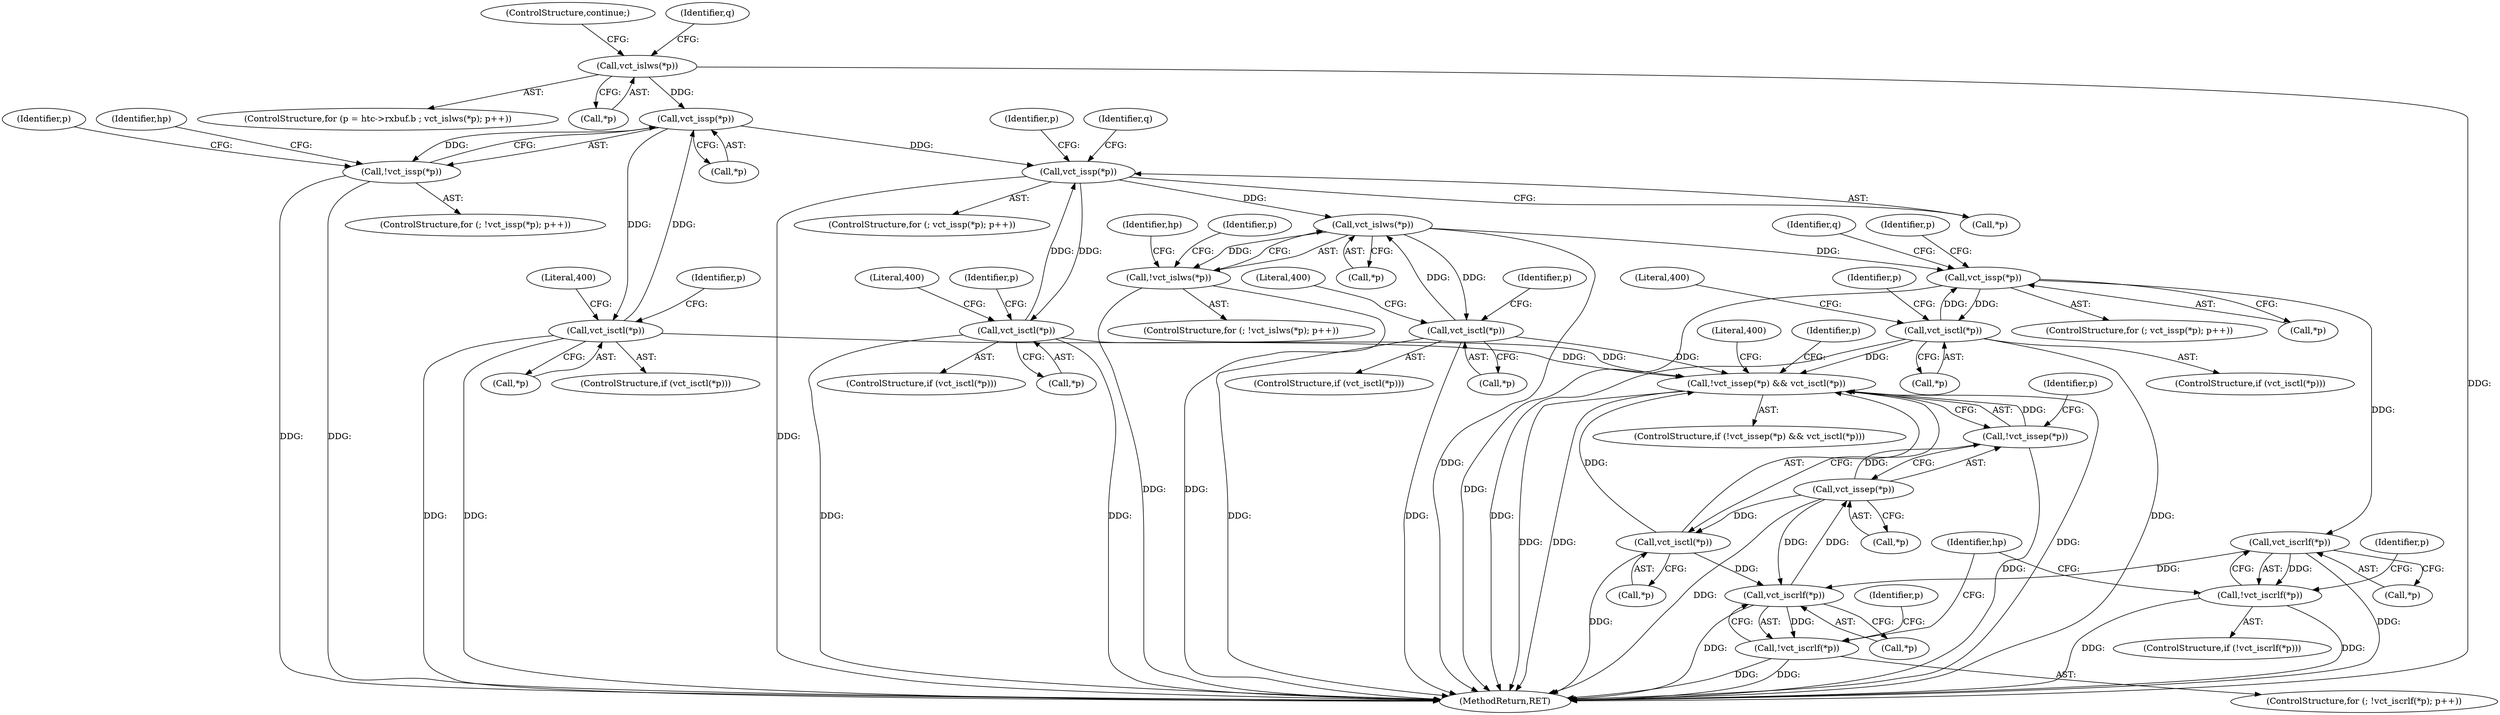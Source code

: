 digraph "1_Varnish-Cache_85e8468bec9416bd7e16b0d80cb820ecd2b330c3_0@pointer" {
"1000148" [label="(Call,vct_issp(*p))"];
"1000155" [label="(Call,vct_isctl(*p))"];
"1000148" [label="(Call,vct_issp(*p))"];
"1000137" [label="(Call,vct_islws(*p))"];
"1000147" [label="(Call,!vct_issp(*p))"];
"1000179" [label="(Call,vct_issp(*p))"];
"1000186" [label="(Call,vct_isctl(*p))"];
"1000266" [label="(Call,!vct_issep(*p) && vct_isctl(*p))"];
"1000196" [label="(Call,vct_islws(*p))"];
"1000195" [label="(Call,!vct_islws(*p))"];
"1000203" [label="(Call,vct_isctl(*p))"];
"1000237" [label="(Call,vct_issp(*p))"];
"1000244" [label="(Call,vct_isctl(*p))"];
"1000254" [label="(Call,vct_iscrlf(*p))"];
"1000253" [label="(Call,!vct_iscrlf(*p))"];
"1000260" [label="(Call,vct_iscrlf(*p))"];
"1000259" [label="(Call,!vct_iscrlf(*p))"];
"1000268" [label="(Call,vct_issep(*p))"];
"1000267" [label="(Call,!vct_issep(*p))"];
"1000271" [label="(Call,vct_isctl(*p))"];
"1000179" [label="(Call,vct_issp(*p))"];
"1000159" [label="(Literal,400)"];
"1000212" [label="(Identifier,hp)"];
"1000250" [label="(Identifier,q)"];
"1000243" [label="(ControlStructure,if (vct_isctl(*p)))"];
"1000203" [label="(Call,vct_isctl(*p))"];
"1000185" [label="(ControlStructure,if (vct_isctl(*p)))"];
"1000361" [label="(MethodReturn,RET)"];
"1000180" [label="(Call,*p)"];
"1000248" [label="(Literal,400)"];
"1000192" [label="(Identifier,q)"];
"1000194" [label="(ControlStructure,for (; !vct_islws(*p); p++))"];
"1000137" [label="(Call,vct_islws(*p))"];
"1000271" [label="(Call,vct_isctl(*p))"];
"1000195" [label="(Call,!vct_islws(*p))"];
"1000254" [label="(Call,vct_iscrlf(*p))"];
"1000255" [label="(Call,*p)"];
"1000244" [label="(Call,vct_isctl(*p))"];
"1000236" [label="(ControlStructure,for (; vct_issp(*p); p++))"];
"1000260" [label="(Call,vct_iscrlf(*p))"];
"1000270" [label="(Identifier,p)"];
"1000253" [label="(Call,!vct_iscrlf(*p))"];
"1000196" [label="(Call,vct_islws(*p))"];
"1000157" [label="(Identifier,p)"];
"1000241" [label="(Identifier,p)"];
"1000272" [label="(Call,*p)"];
"1000273" [label="(Identifier,p)"];
"1000200" [label="(Identifier,p)"];
"1000152" [label="(Identifier,p)"];
"1000154" [label="(ControlStructure,if (vct_isctl(*p)))"];
"1000207" [label="(Literal,400)"];
"1000246" [label="(Identifier,p)"];
"1000265" [label="(ControlStructure,if (!vct_issep(*p) && vct_isctl(*p)))"];
"1000202" [label="(ControlStructure,if (vct_isctl(*p)))"];
"1000268" [label="(Call,vct_issep(*p))"];
"1000275" [label="(Literal,400)"];
"1000264" [label="(Identifier,p)"];
"1000187" [label="(Call,*p)"];
"1000262" [label="(Identifier,p)"];
"1000269" [label="(Call,*p)"];
"1000142" [label="(ControlStructure,continue;)"];
"1000149" [label="(Call,*p)"];
"1000261" [label="(Call,*p)"];
"1000190" [label="(Literal,400)"];
"1000148" [label="(Call,vct_issp(*p))"];
"1000205" [label="(Identifier,p)"];
"1000258" [label="(ControlStructure,for (; !vct_iscrlf(*p); p++))"];
"1000252" [label="(ControlStructure,if (!vct_iscrlf(*p)))"];
"1000129" [label="(ControlStructure,for (p = htc->rxbuf.b ; vct_islws(*p); p++))"];
"1000237" [label="(Call,vct_issp(*p))"];
"1000146" [label="(ControlStructure,for (; !vct_issp(*p); p++))"];
"1000245" [label="(Call,*p)"];
"1000188" [label="(Identifier,p)"];
"1000259" [label="(Call,!vct_iscrlf(*p))"];
"1000147" [label="(Call,!vct_issp(*p))"];
"1000144" [label="(Identifier,q)"];
"1000156" [label="(Call,*p)"];
"1000238" [label="(Call,*p)"];
"1000155" [label="(Call,vct_isctl(*p))"];
"1000197" [label="(Call,*p)"];
"1000280" [label="(Identifier,hp)"];
"1000267" [label="(Call,!vct_issep(*p))"];
"1000204" [label="(Call,*p)"];
"1000164" [label="(Identifier,hp)"];
"1000183" [label="(Identifier,p)"];
"1000178" [label="(ControlStructure,for (; vct_issp(*p); p++))"];
"1000138" [label="(Call,*p)"];
"1000186" [label="(Call,vct_isctl(*p))"];
"1000266" [label="(Call,!vct_issep(*p) && vct_isctl(*p))"];
"1000148" -> "1000147"  [label="AST: "];
"1000148" -> "1000149"  [label="CFG: "];
"1000149" -> "1000148"  [label="AST: "];
"1000147" -> "1000148"  [label="CFG: "];
"1000148" -> "1000147"  [label="DDG: "];
"1000155" -> "1000148"  [label="DDG: "];
"1000137" -> "1000148"  [label="DDG: "];
"1000148" -> "1000155"  [label="DDG: "];
"1000148" -> "1000179"  [label="DDG: "];
"1000155" -> "1000154"  [label="AST: "];
"1000155" -> "1000156"  [label="CFG: "];
"1000156" -> "1000155"  [label="AST: "];
"1000159" -> "1000155"  [label="CFG: "];
"1000152" -> "1000155"  [label="CFG: "];
"1000155" -> "1000361"  [label="DDG: "];
"1000155" -> "1000361"  [label="DDG: "];
"1000155" -> "1000266"  [label="DDG: "];
"1000137" -> "1000129"  [label="AST: "];
"1000137" -> "1000138"  [label="CFG: "];
"1000138" -> "1000137"  [label="AST: "];
"1000142" -> "1000137"  [label="CFG: "];
"1000144" -> "1000137"  [label="CFG: "];
"1000137" -> "1000361"  [label="DDG: "];
"1000147" -> "1000146"  [label="AST: "];
"1000157" -> "1000147"  [label="CFG: "];
"1000164" -> "1000147"  [label="CFG: "];
"1000147" -> "1000361"  [label="DDG: "];
"1000147" -> "1000361"  [label="DDG: "];
"1000179" -> "1000178"  [label="AST: "];
"1000179" -> "1000180"  [label="CFG: "];
"1000180" -> "1000179"  [label="AST: "];
"1000188" -> "1000179"  [label="CFG: "];
"1000192" -> "1000179"  [label="CFG: "];
"1000179" -> "1000361"  [label="DDG: "];
"1000186" -> "1000179"  [label="DDG: "];
"1000179" -> "1000186"  [label="DDG: "];
"1000179" -> "1000196"  [label="DDG: "];
"1000186" -> "1000185"  [label="AST: "];
"1000186" -> "1000187"  [label="CFG: "];
"1000187" -> "1000186"  [label="AST: "];
"1000190" -> "1000186"  [label="CFG: "];
"1000183" -> "1000186"  [label="CFG: "];
"1000186" -> "1000361"  [label="DDG: "];
"1000186" -> "1000361"  [label="DDG: "];
"1000186" -> "1000266"  [label="DDG: "];
"1000266" -> "1000265"  [label="AST: "];
"1000266" -> "1000267"  [label="CFG: "];
"1000266" -> "1000271"  [label="CFG: "];
"1000267" -> "1000266"  [label="AST: "];
"1000271" -> "1000266"  [label="AST: "];
"1000275" -> "1000266"  [label="CFG: "];
"1000264" -> "1000266"  [label="CFG: "];
"1000266" -> "1000361"  [label="DDG: "];
"1000266" -> "1000361"  [label="DDG: "];
"1000266" -> "1000361"  [label="DDG: "];
"1000267" -> "1000266"  [label="DDG: "];
"1000271" -> "1000266"  [label="DDG: "];
"1000203" -> "1000266"  [label="DDG: "];
"1000244" -> "1000266"  [label="DDG: "];
"1000196" -> "1000195"  [label="AST: "];
"1000196" -> "1000197"  [label="CFG: "];
"1000197" -> "1000196"  [label="AST: "];
"1000195" -> "1000196"  [label="CFG: "];
"1000196" -> "1000361"  [label="DDG: "];
"1000196" -> "1000195"  [label="DDG: "];
"1000203" -> "1000196"  [label="DDG: "];
"1000196" -> "1000203"  [label="DDG: "];
"1000196" -> "1000237"  [label="DDG: "];
"1000195" -> "1000194"  [label="AST: "];
"1000205" -> "1000195"  [label="CFG: "];
"1000212" -> "1000195"  [label="CFG: "];
"1000195" -> "1000361"  [label="DDG: "];
"1000195" -> "1000361"  [label="DDG: "];
"1000203" -> "1000202"  [label="AST: "];
"1000203" -> "1000204"  [label="CFG: "];
"1000204" -> "1000203"  [label="AST: "];
"1000207" -> "1000203"  [label="CFG: "];
"1000200" -> "1000203"  [label="CFG: "];
"1000203" -> "1000361"  [label="DDG: "];
"1000203" -> "1000361"  [label="DDG: "];
"1000237" -> "1000236"  [label="AST: "];
"1000237" -> "1000238"  [label="CFG: "];
"1000238" -> "1000237"  [label="AST: "];
"1000246" -> "1000237"  [label="CFG: "];
"1000250" -> "1000237"  [label="CFG: "];
"1000237" -> "1000361"  [label="DDG: "];
"1000244" -> "1000237"  [label="DDG: "];
"1000237" -> "1000244"  [label="DDG: "];
"1000237" -> "1000254"  [label="DDG: "];
"1000244" -> "1000243"  [label="AST: "];
"1000244" -> "1000245"  [label="CFG: "];
"1000245" -> "1000244"  [label="AST: "];
"1000248" -> "1000244"  [label="CFG: "];
"1000241" -> "1000244"  [label="CFG: "];
"1000244" -> "1000361"  [label="DDG: "];
"1000244" -> "1000361"  [label="DDG: "];
"1000254" -> "1000253"  [label="AST: "];
"1000254" -> "1000255"  [label="CFG: "];
"1000255" -> "1000254"  [label="AST: "];
"1000253" -> "1000254"  [label="CFG: "];
"1000254" -> "1000361"  [label="DDG: "];
"1000254" -> "1000253"  [label="DDG: "];
"1000254" -> "1000260"  [label="DDG: "];
"1000253" -> "1000252"  [label="AST: "];
"1000262" -> "1000253"  [label="CFG: "];
"1000280" -> "1000253"  [label="CFG: "];
"1000253" -> "1000361"  [label="DDG: "];
"1000253" -> "1000361"  [label="DDG: "];
"1000260" -> "1000259"  [label="AST: "];
"1000260" -> "1000261"  [label="CFG: "];
"1000261" -> "1000260"  [label="AST: "];
"1000259" -> "1000260"  [label="CFG: "];
"1000260" -> "1000361"  [label="DDG: "];
"1000260" -> "1000259"  [label="DDG: "];
"1000268" -> "1000260"  [label="DDG: "];
"1000271" -> "1000260"  [label="DDG: "];
"1000260" -> "1000268"  [label="DDG: "];
"1000259" -> "1000258"  [label="AST: "];
"1000270" -> "1000259"  [label="CFG: "];
"1000280" -> "1000259"  [label="CFG: "];
"1000259" -> "1000361"  [label="DDG: "];
"1000259" -> "1000361"  [label="DDG: "];
"1000268" -> "1000267"  [label="AST: "];
"1000268" -> "1000269"  [label="CFG: "];
"1000269" -> "1000268"  [label="AST: "];
"1000267" -> "1000268"  [label="CFG: "];
"1000268" -> "1000361"  [label="DDG: "];
"1000268" -> "1000267"  [label="DDG: "];
"1000268" -> "1000271"  [label="DDG: "];
"1000273" -> "1000267"  [label="CFG: "];
"1000267" -> "1000361"  [label="DDG: "];
"1000271" -> "1000272"  [label="CFG: "];
"1000272" -> "1000271"  [label="AST: "];
"1000271" -> "1000361"  [label="DDG: "];
}
